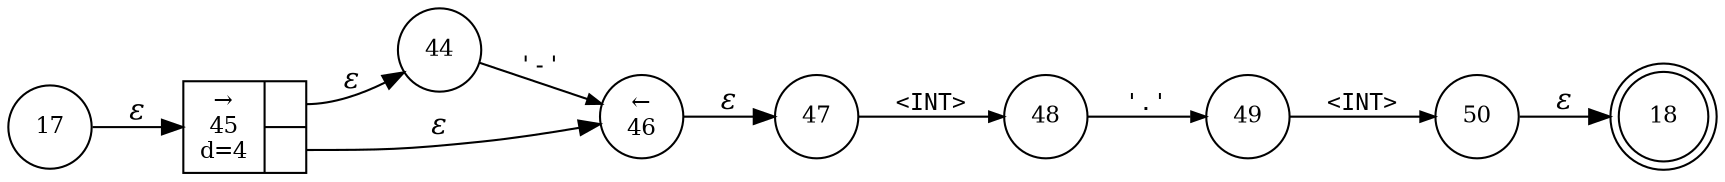 digraph ATN {
rankdir=LR;
s18[fontsize=11, label="18", shape=doublecircle, fixedsize=true, width=.6];
s48[fontsize=11,label="48", shape=circle, fixedsize=true, width=.55, peripheries=1];
s17[fontsize=11,label="17", shape=circle, fixedsize=true, width=.55, peripheries=1];
s49[fontsize=11,label="49", shape=circle, fixedsize=true, width=.55, peripheries=1];
s50[fontsize=11,label="50", shape=circle, fixedsize=true, width=.55, peripheries=1];
s44[fontsize=11,label="44", shape=circle, fixedsize=true, width=.55, peripheries=1];
s45[fontsize=11,label="{&rarr;\n45\nd=4|{<p0>|<p1>}}", shape=record, fixedsize=false, peripheries=1];
s46[fontsize=11,label="&larr;\n46", shape=circle, fixedsize=true, width=.55, peripheries=1];
s47[fontsize=11,label="47", shape=circle, fixedsize=true, width=.55, peripheries=1];
s17 -> s45 [fontname="Times-Italic", label="&epsilon;"];
s45:p0 -> s44 [fontname="Times-Italic", label="&epsilon;"];
s45:p1 -> s46 [fontname="Times-Italic", label="&epsilon;"];
s44 -> s46 [fontsize=11, fontname="Courier", arrowsize=.7, label = "'-'", arrowhead = normal];
s46 -> s47 [fontname="Times-Italic", label="&epsilon;"];
s47 -> s48 [fontsize=11, fontname="Courier", arrowsize=.7, label = "<INT>", arrowhead = normal];
s48 -> s49 [fontsize=11, fontname="Courier", arrowsize=.7, label = "'.'", arrowhead = normal];
s49 -> s50 [fontsize=11, fontname="Courier", arrowsize=.7, label = "<INT>", arrowhead = normal];
s50 -> s18 [fontname="Times-Italic", label="&epsilon;"];
}